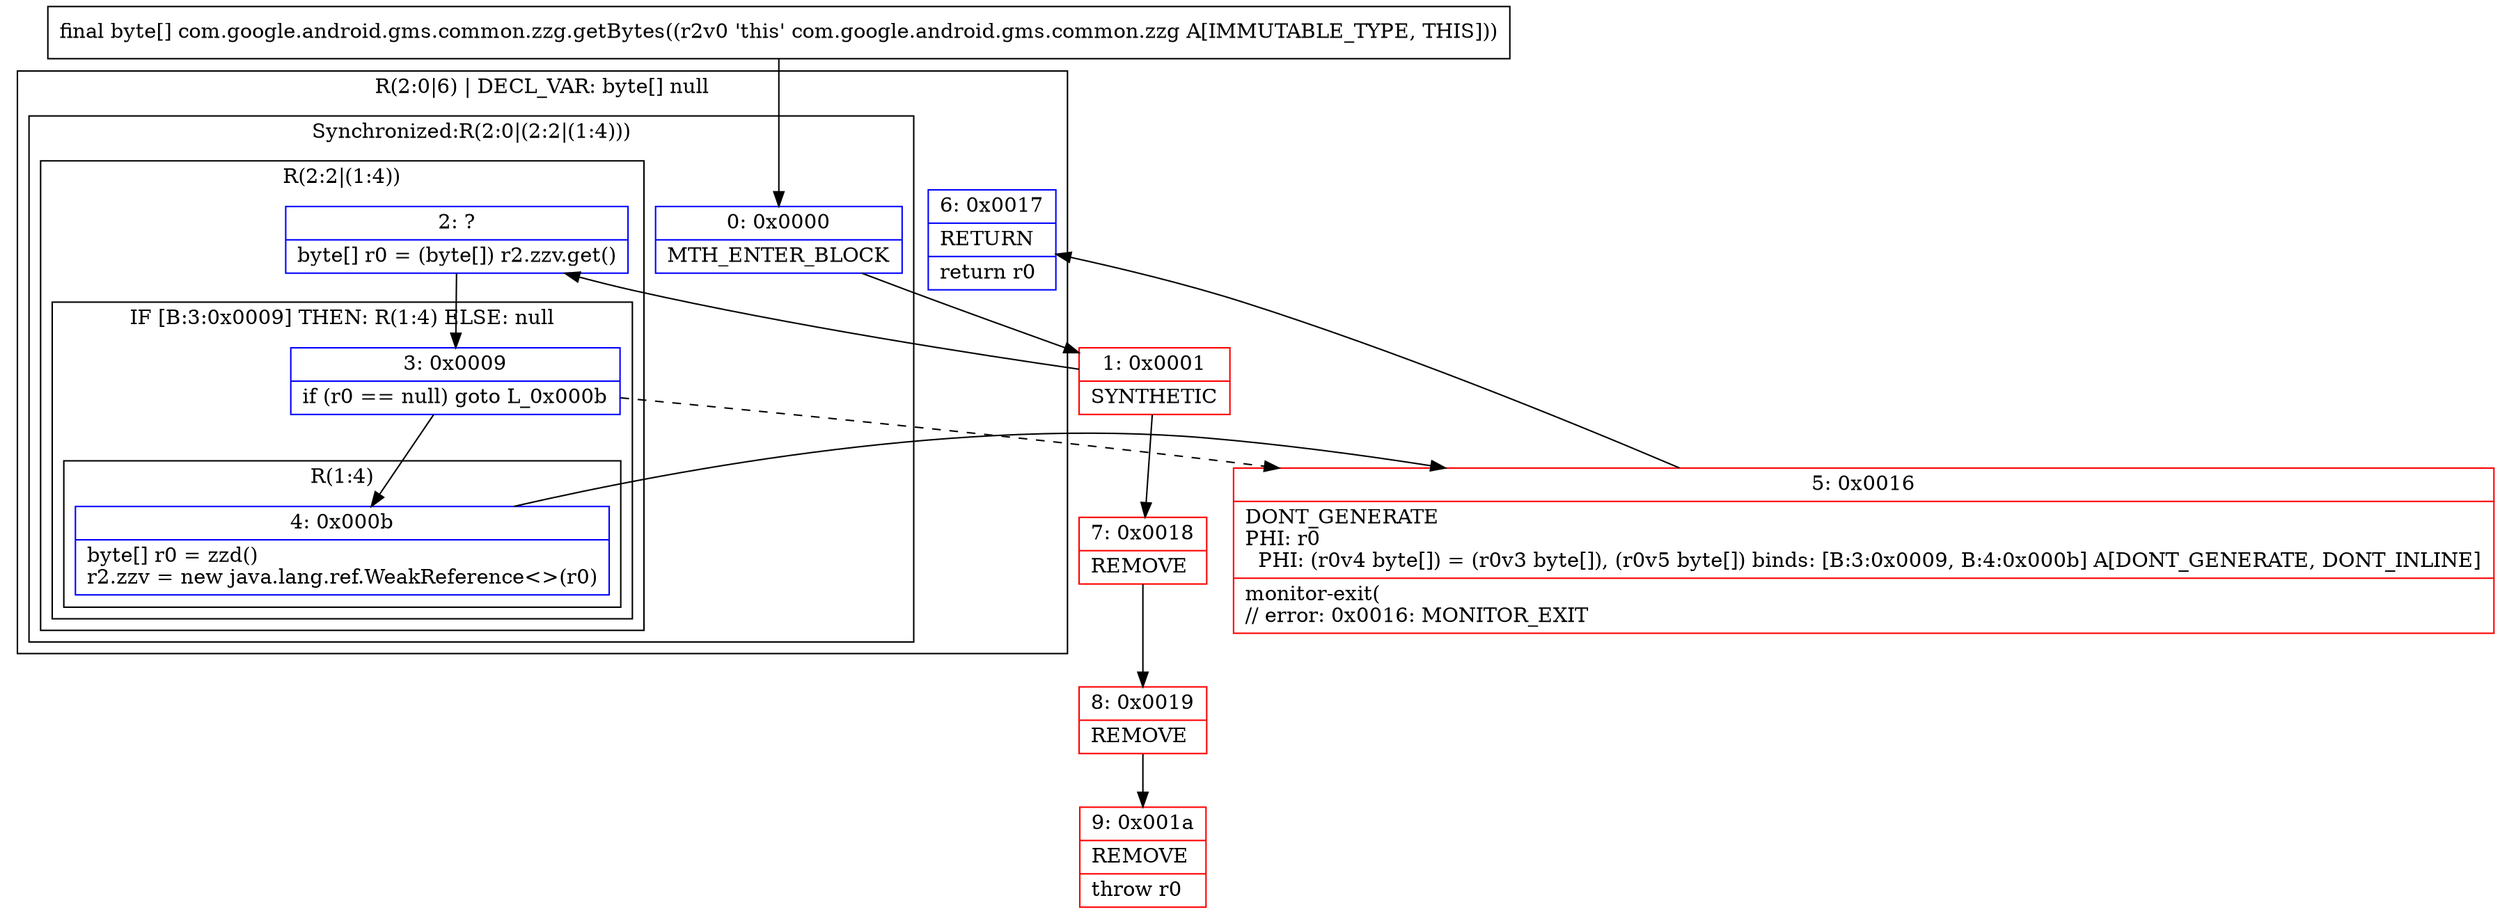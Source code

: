 digraph "CFG forcom.google.android.gms.common.zzg.getBytes()[B" {
subgraph cluster_Region_1503127386 {
label = "R(2:0|6) | DECL_VAR: byte[] null\l";
node [shape=record,color=blue];
subgraph cluster_SynchronizedRegion_48299422 {
label = "Synchronized:R(2:0|(2:2|(1:4)))";
node [shape=record,color=blue];
Node_0 [shape=record,label="{0\:\ 0x0000|MTH_ENTER_BLOCK\l}"];
subgraph cluster_Region_530036388 {
label = "R(2:2|(1:4))";
node [shape=record,color=blue];
Node_2 [shape=record,label="{2\:\ ?|byte[] r0 = (byte[]) r2.zzv.get()\l}"];
subgraph cluster_IfRegion_407524655 {
label = "IF [B:3:0x0009] THEN: R(1:4) ELSE: null";
node [shape=record,color=blue];
Node_3 [shape=record,label="{3\:\ 0x0009|if (r0 == null) goto L_0x000b\l}"];
subgraph cluster_Region_1420617773 {
label = "R(1:4)";
node [shape=record,color=blue];
Node_4 [shape=record,label="{4\:\ 0x000b|byte[] r0 = zzd()\lr2.zzv = new java.lang.ref.WeakReference\<\>(r0)\l}"];
}
}
}
}
Node_6 [shape=record,label="{6\:\ 0x0017|RETURN\l|return r0\l}"];
}
Node_1 [shape=record,color=red,label="{1\:\ 0x0001|SYNTHETIC\l}"];
Node_5 [shape=record,color=red,label="{5\:\ 0x0016|DONT_GENERATE\lPHI: r0 \l  PHI: (r0v4 byte[]) = (r0v3 byte[]), (r0v5 byte[]) binds: [B:3:0x0009, B:4:0x000b] A[DONT_GENERATE, DONT_INLINE]\l|monitor\-exit(\l\/\/ error: 0x0016: MONITOR_EXIT  \l}"];
Node_7 [shape=record,color=red,label="{7\:\ 0x0018|REMOVE\l}"];
Node_8 [shape=record,color=red,label="{8\:\ 0x0019|REMOVE\l}"];
Node_9 [shape=record,color=red,label="{9\:\ 0x001a|REMOVE\l|throw r0\l}"];
MethodNode[shape=record,label="{final byte[] com.google.android.gms.common.zzg.getBytes((r2v0 'this' com.google.android.gms.common.zzg A[IMMUTABLE_TYPE, THIS])) }"];
MethodNode -> Node_0;
Node_0 -> Node_1;
Node_2 -> Node_3;
Node_3 -> Node_4;
Node_3 -> Node_5[style=dashed];
Node_4 -> Node_5;
Node_1 -> Node_2;
Node_1 -> Node_7;
Node_5 -> Node_6;
Node_7 -> Node_8;
Node_8 -> Node_9;
}


